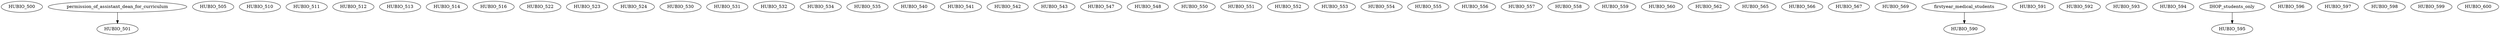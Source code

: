 digraph G {
    HUBIO_500;
    edge [color=black];
    permission_of_assistant_dean_for_curriculum -> HUBIO_501;
    HUBIO_505;
    HUBIO_510;
    HUBIO_511;
    HUBIO_512;
    HUBIO_513;
    HUBIO_514;
    HUBIO_516;
    HUBIO_522;
    HUBIO_523;
    HUBIO_524;
    HUBIO_530;
    HUBIO_531;
    HUBIO_532;
    HUBIO_534;
    HUBIO_535;
    HUBIO_540;
    HUBIO_541;
    HUBIO_542;
    HUBIO_543;
    HUBIO_547;
    HUBIO_548;
    HUBIO_550;
    HUBIO_551;
    HUBIO_552;
    HUBIO_553;
    HUBIO_554;
    HUBIO_555;
    HUBIO_556;
    HUBIO_557;
    HUBIO_558;
    HUBIO_559;
    HUBIO_560;
    HUBIO_562;
    HUBIO_565;
    HUBIO_566;
    HUBIO_567;
    HUBIO_569;
    edge [color=black];
    firstyear_medical_students -> HUBIO_590;
    HUBIO_591;
    HUBIO_592;
    HUBIO_593;
    HUBIO_594;
    edge [color=black];
    IHOP_students_only -> HUBIO_595;
    HUBIO_596;
    HUBIO_597;
    HUBIO_598;
    HUBIO_599;
    HUBIO_600;
}

